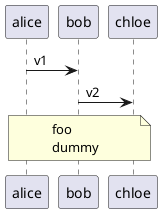 {
  "sha1": "a9cdu4s4mxuswcuufu7p8g4shaw0gb9",
  "insertion": {
    "when": "2024-05-30T20:48:21.838Z",
    "url": "https://forum.plantuml.net/9738/sequence-diagram-note-over-all",
    "user": "plantuml@gmail.com"
  }
}
@startuml
!pragma teoz true
alice->bob:v1
bob->chloe:v2
note across
  foo
  dummy
end note
@enduml
